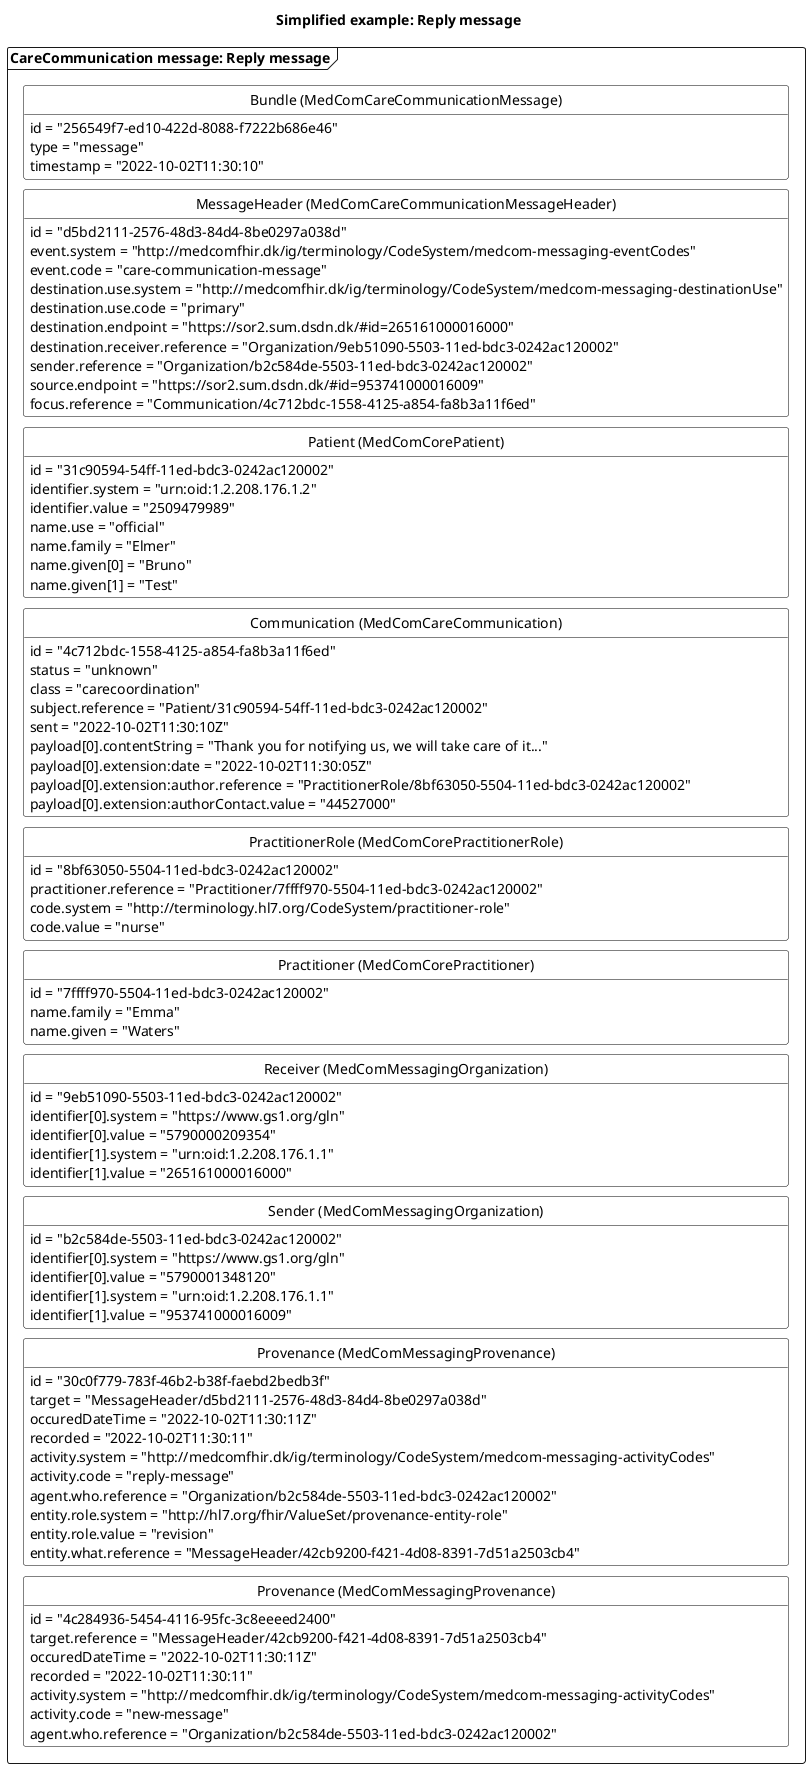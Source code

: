 @startuml CCreplyMessage

'layout
skinparam class {
    BackgroundColor White
    BorderColor Black
    ArrowColor Black
  }
hide circle
hide empty members
skinparam SameClassWidth true
skinparam Ranksep 10


'title
title Simplified example: Reply message

'Message 1: reply message
package "CareCommunication message: Reply message" as reply <<Frame>>{
    class "Bundle (MedComCareCommunicationMessage)" as replyB {
        id = "256549f7-ed10-422d-8088-f7222b686e46"
        type = "message"
        timestamp = "2022-10-02T11:30:10"
    }
    class "MessageHeader (MedComCareCommunicationMessageHeader)" as replyMH{
        id = "d5bd2111-2576-48d3-84d4-8be0297a038d"
        event.system = "http://medcomfhir.dk/ig/terminology/CodeSystem/medcom-messaging-eventCodes"
        event.code = "care-communication-message"
        destination.use.system = "http://medcomfhir.dk/ig/terminology/CodeSystem/medcom-messaging-destinationUse"
        destination.use.code = "primary"
        destination.endpoint = "https://sor2.sum.dsdn.dk/#id=265161000016000"
        destination.receiver.reference = "Organization/9eb51090-5503-11ed-bdc3-0242ac120002"
        sender.reference = "Organization/b2c584de-5503-11ed-bdc3-0242ac120002"
        source.endpoint = "https://sor2.sum.dsdn.dk/#id=953741000016009"
        focus.reference = "Communication/4c712bdc-1558-4125-a854-fa8b3a11f6ed"
    }
    class "Patient (MedComCorePatient)" as replyPT{
        id = "31c90594-54ff-11ed-bdc3-0242ac120002"
        identifier.system = "urn:oid:1.2.208.176.1.2"
        identifier.value = "2509479989"
        name.use = "official"
        name.family = "Elmer"
        name.given[0] = "Bruno"
        name.given[1] = "Test"
    }
    class "Communication (MedComCareCommunication)" as replyCom{
        id = "4c712bdc-1558-4125-a854-fa8b3a11f6ed"
        status = "unknown"
        class = "carecoordination"
        subject.reference = "Patient/31c90594-54ff-11ed-bdc3-0242ac120002"
        sent = "2022-10-02T11:30:10Z"
        payload[0].contentString = "Thank you for notifying us, we will take care of it..."
        payload[0].extension:date = "2022-10-02T11:30:05Z"
        payload[0].extension:author.reference = "PractitionerRole/8bf63050-5504-11ed-bdc3-0242ac120002"
        payload[0].extension:authorContact.value = "44527000"
    }
    class "PractitionerRole (MedComCorePractitionerRole)" as replyPracR{
        id = "8bf63050-5504-11ed-bdc3-0242ac120002"
        practitioner.reference = "Practitioner/7ffff970-5504-11ed-bdc3-0242ac120002"
        code.system = "http://terminology.hl7.org/CodeSystem/practitioner-role"
        code.value = "nurse"
    }
    class "Practitioner (MedComCorePractitioner)" as replyPrac{
        id = "7ffff970-5504-11ed-bdc3-0242ac120002"
        name.family = "Emma"
        name.given = "Waters"
    }
    class "Receiver (MedComMessagingOrganization)" as replyROrg{
        id = "9eb51090-5503-11ed-bdc3-0242ac120002"
        identifier[0].system = "https://www.gs1.org/gln"
        identifier[0].value = "5790000209354"
        identifier[1].system = "urn:oid:1.2.208.176.1.1"
        identifier[1].value = "265161000016000"
    }
    class "Sender (MedComMessagingOrganization)" as replySOrg{
        id = "b2c584de-5503-11ed-bdc3-0242ac120002"
        identifier[0].system = "https://www.gs1.org/gln"
        identifier[0].value = "5790001348120"
        identifier[1].system = "urn:oid:1.2.208.176.1.1"
        identifier[1].value = "953741000016009"
    }
    class "Provenance (MedComMessagingProvenance)" as replyPRO{
        id = "30c0f779-783f-46b2-b38f-faebd2bedb3f"
        target = "MessageHeader/d5bd2111-2576-48d3-84d4-8be0297a038d"
        occuredDateTime = "2022-10-02T11:30:11Z"
        recorded = "2022-10-02T11:30:11"
        activity.system = "http://medcomfhir.dk/ig/terminology/CodeSystem/medcom-messaging-activityCodes"
        activity.code = "reply-message"
        agent.who.reference = "Organization/b2c584de-5503-11ed-bdc3-0242ac120002"
        entity.role.system = "http://hl7.org/fhir/ValueSet/provenance-entity-role"
        entity.role.value = "revision"
        entity.what.reference = "MessageHeader/42cb9200-f421-4d08-8391-7d51a2503cb4"
    }
    class "Provenance (MedComMessagingProvenance)" as newPRO{
        id = "4c284936-5454-4116-95fc-3c8eeeed2400"
        target.reference = "MessageHeader/42cb9200-f421-4d08-8391-7d51a2503cb4"
        occuredDateTime = "2022-10-02T11:30:11Z"
        recorded = "2022-10-02T11:30:11"
        activity.system = "http://medcomfhir.dk/ig/terminology/CodeSystem/medcom-messaging-activityCodes"
        activity.code = "new-message"
        agent.who.reference = "Organization/b2c584de-5503-11ed-bdc3-0242ac120002"
    }

replyB -[hidden]- replyMH
replyMH -[hidden]-replyPT
replyPT-[hidden]-replyCom
replyCom -[hidden]-replyPracR
replyPracR-[hidden]-replyPrac
replyPrac-[hidden]-replyROrg
replyROrg-[hidden]- replySOrg
replySOrg-[hidden]-replyPRO
replyPRO-[hidden]-newPRO


@enduml
